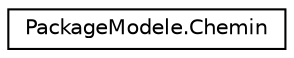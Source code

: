 digraph "Graphical Class Hierarchy"
{
 // LATEX_PDF_SIZE
  edge [fontname="Helvetica",fontsize="10",labelfontname="Helvetica",labelfontsize="10"];
  node [fontname="Helvetica",fontsize="10",shape=record];
  rankdir="LR";
  Node0 [label="PackageModele.Chemin",height=0.2,width=0.4,color="black", fillcolor="white", style="filled",URL="$classPackageModele_1_1Chemin.html",tooltip=" "];
}
